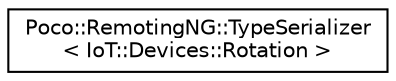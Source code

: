 digraph "Graphical Class Hierarchy"
{
 // LATEX_PDF_SIZE
  edge [fontname="Helvetica",fontsize="10",labelfontname="Helvetica",labelfontsize="10"];
  node [fontname="Helvetica",fontsize="10",shape=record];
  rankdir="LR";
  Node0 [label="Poco::RemotingNG::TypeSerializer\l\< IoT::Devices::Rotation \>",height=0.2,width=0.4,color="black", fillcolor="white", style="filled",URL="$classPoco_1_1RemotingNG_1_1TypeSerializer_3_01IoT_1_1Devices_1_1Rotation_01_4.html",tooltip=" "];
}
